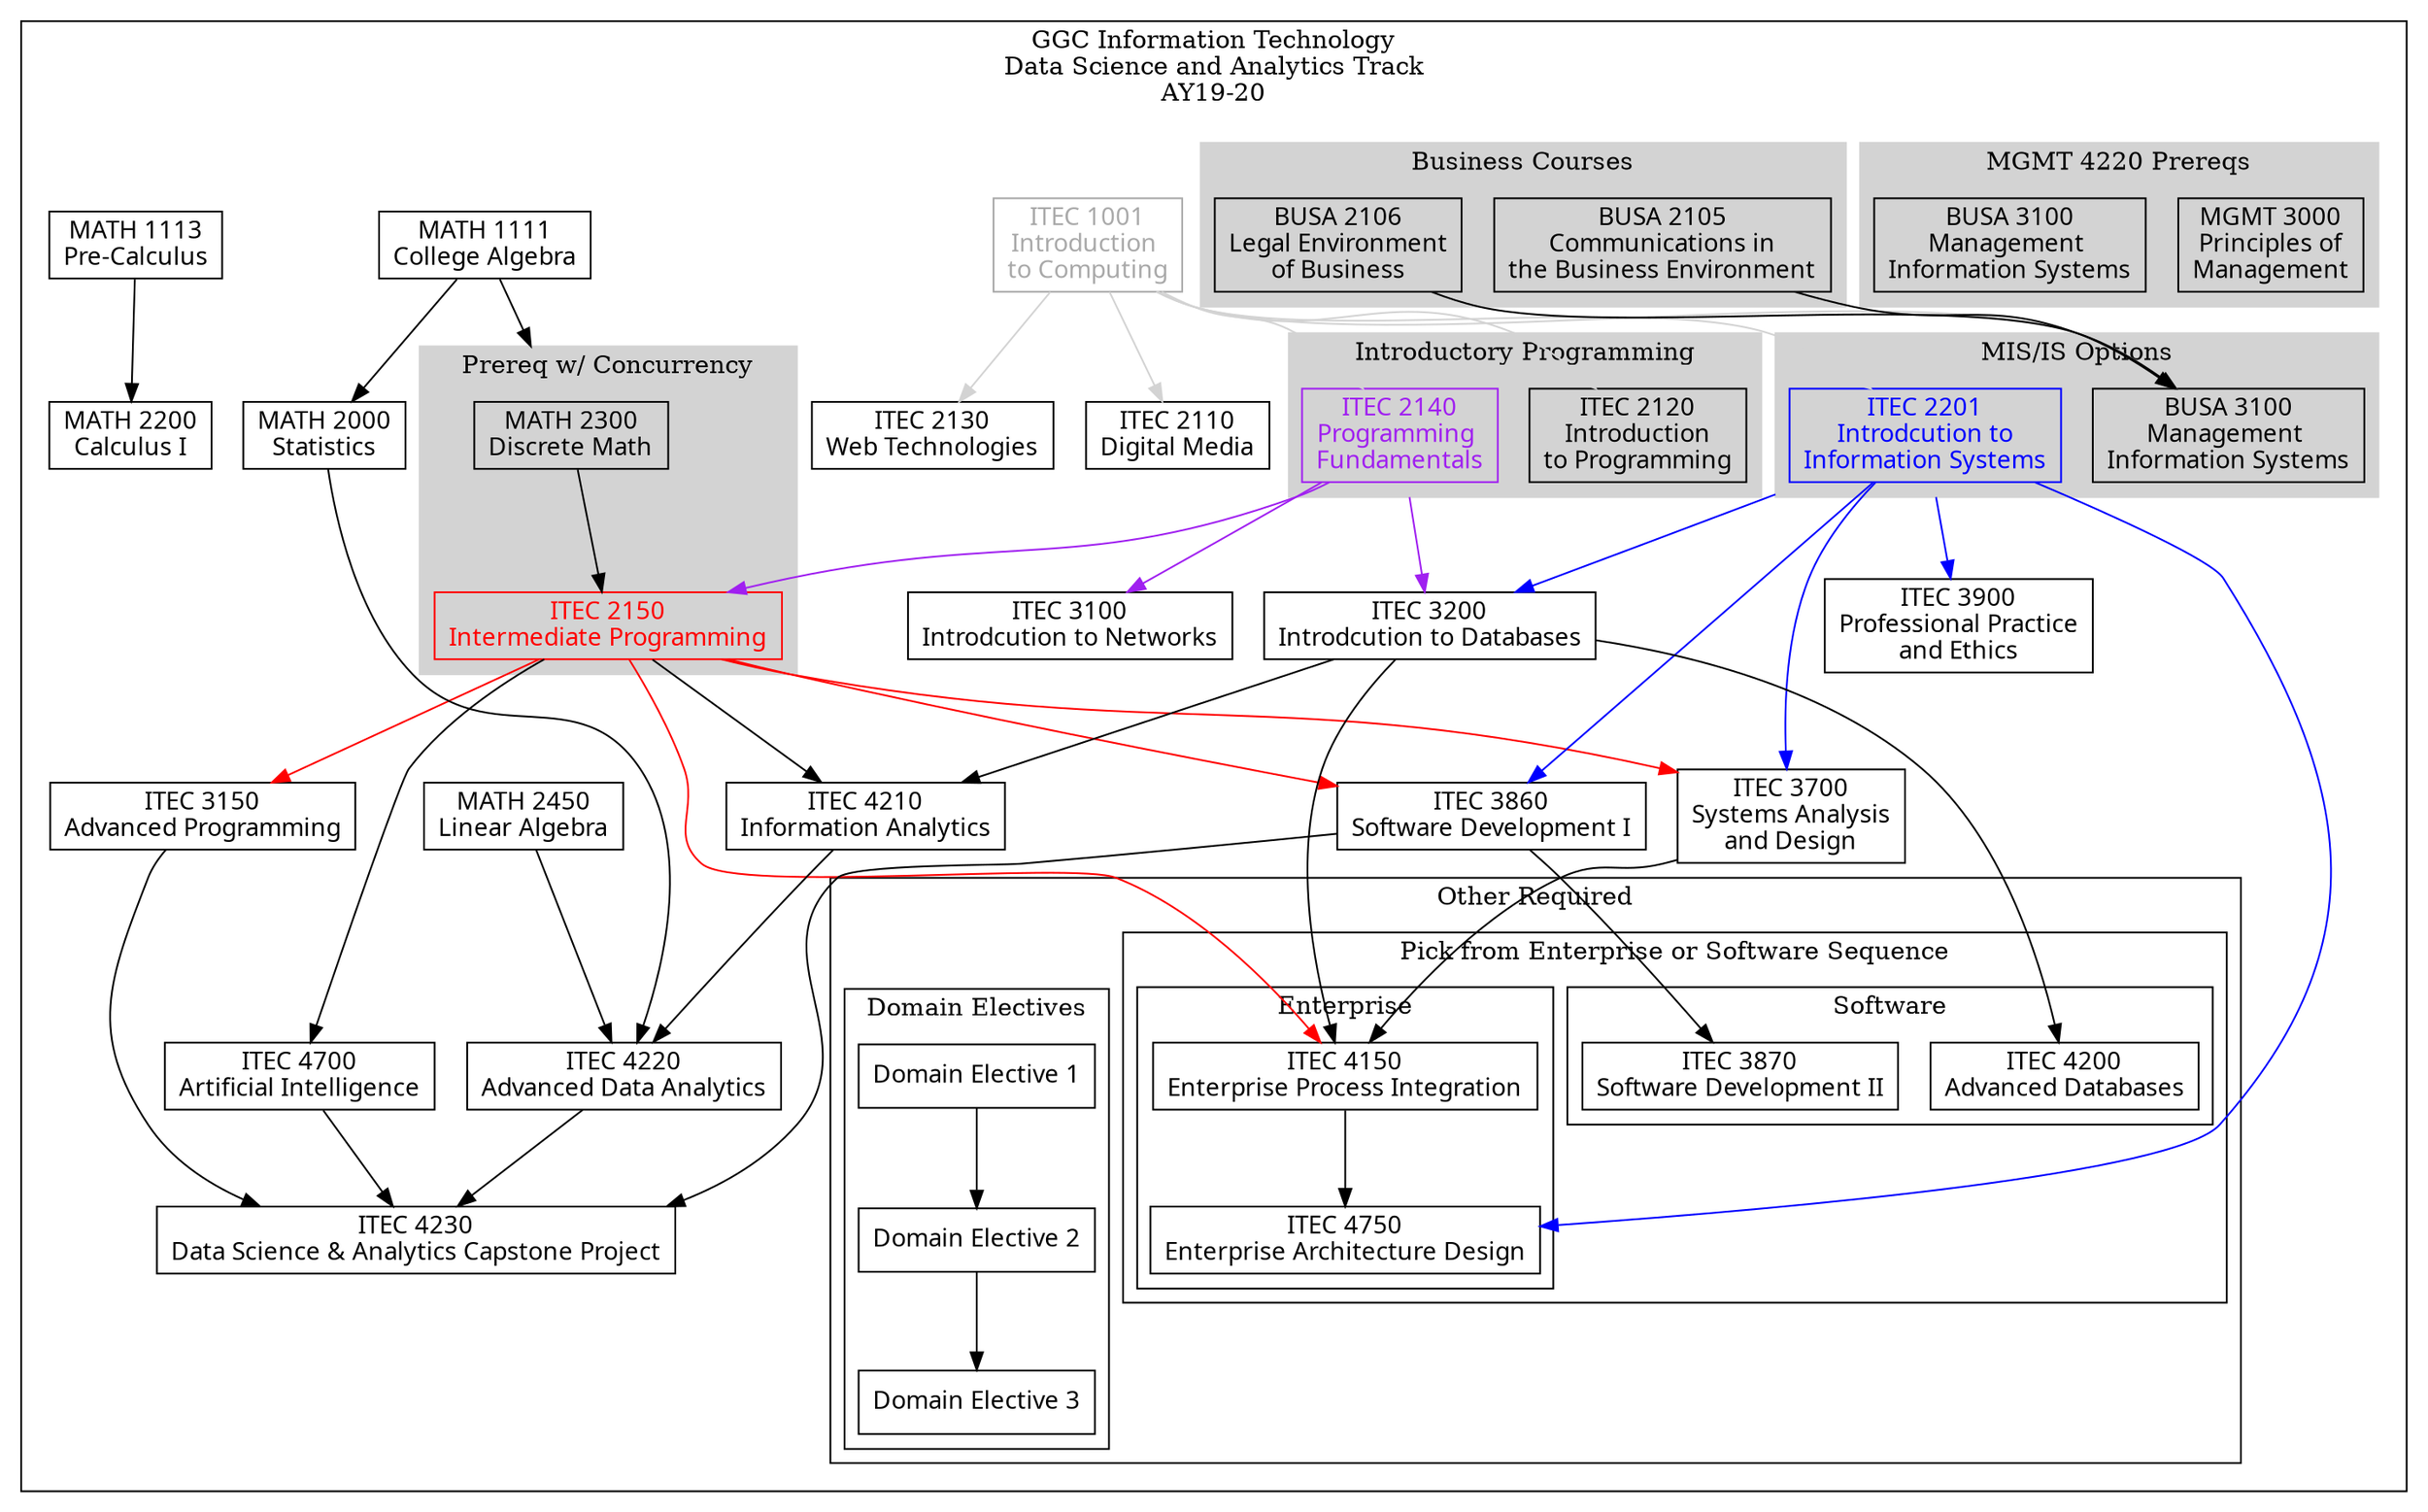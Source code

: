 digraph G {

    node [shape = record, fontname="Sans serif" fontsize="14"];
    compound = true //  needed to link clusters and nodes
    splines = true
    ranksep=0.75

     // All
    itec1001[label = "ITEC 1001\nIntroduction \nto Computing" color=darkgray fontcolor=darkgray]
    itec2110[label = "ITEC 2110\nDigital Media"]
    itec2120[label = "ITEC 2120\nIntroduction\nto Programming"]
    itec2130[label = "ITEC 2130\nWeb Technologies"]
    itec2140[label = "ITEC 2140\nProgramming \nFundamentals" color=purple fontcolor=purple]
    itec2150[label = "ITEC 2150\nIntermediate Programming" color=red fontcolor=red]
    itec2201[label = "ITEC 2201\nIntrodcution to\nInformation Systems" color=blue fontcolor=blue]
    itec3100[label = "ITEC 3100\nIntrodcution to Networks"]
    itec3200[label = "ITEC 3200\nIntrodcution to Databases"]
    itec3900[label = "ITEC 3900\nProfessional Practice\nand Ethics"]
    busa2105[label = "BUSA 2105\nCommunications in\nthe Business Environment"]
    busa2106[label = "BUSA 2106\nLegal Environment\nof Business"]
    busa3100[label = "BUSA 3100\nManagement \nInformation Systems"]
    math1113[label = "MATH 1113\nPre-Calculus"]
    math2300[label = "MATH 2300\nDiscrete Math"]
    math2000[label = "MATH 2000\nStatistics"]
    math2200[label = "MATH 2200\nCalculus I"]
    mgmt3000[label = "MGMT 3000\nPrinciples of\nManagement"]

    // Data Science and Analytics
    itec3150[label = "ITEC 3150\nAdvanced Programming"]
    itec3700[label = "ITEC 3700\nSystems Analysis\nand Design"]
    itec3860[label = "ITEC 3860\nSoftware Development I"]
    itec3870[label = "ITEC 3870\nSoftware Development II"]
    itec4150[label = "ITEC 4150\nEnterprise Process Integration"]
    itec4200[label = "ITEC 4200\nAdvanced Databases"]
    itec4210[label = "ITEC 4210\nInformation Analytics"]
    itec4220[label = "ITEC 4220\nAdvanced Data Analytics"]
    itec4230[label = "ITEC 4230\nData Science & Analytics Capstone Project"]
    itec4750[label = "ITEC 4750\nEnterprise Architecture Design"]
    itec4700[label = "ITEC 4700\nArtificial Intelligence"]
    busb3100[label = "BUSA 3100\nManagement \nInformation Systems"] //  a hack, a copy for DSA 
    domain1[label = "Domain Elective 1"]
    domain2[label = "Domain Elective 2"]
    domain3[label = "Domain Elective 3"]
    math1111[label = "MATH 1111\nCollege Algebra"]
    math2450[label = "MATH 2450\nLinear Algebra"]


    subgraph clusterdsa {
        label="GGC Information Technology\nData Science and Analytics Track\nAY19-20"

        subgraph clusterrequired {
            label=""
            node [style=filled];
            style=filled;

            color="#FFFFFF";

            itec1001 -> itec2110 [color=lightgray]

            itec1001 -> itec2120 [color=lightgray]
            itec1001 -> itec2130 [color=lightgray]
            itec1001 -> itec2201 [color=lightgray]
            itec1001 -> busa3100 [color=lightgray]
            itec2140 -> itec2150 [color=purple]
            itec2140 -> itec3100 [color=purple]
            itec2201 -> itec3200 [ltail=cluster22013100 color=blue]
            itec2140 -> itec3200 [ltail=cluster21202140 color=purple]

            itec2150 -> itec4150 [color=red]
            itec3200 -> itec4150
            itec3700 -> itec4150
            itec2201 -> itec4750 [color=blue]
            itec4150 -> itec4750
            
            busa2106 -> busa3100
            busa2105 -> busa3100
            itec1001 -> itec2140 [color=lightgray]
            itec2150 -> itec3150 [lltail=clusterdiscrete color=red]

            itec2150 -> itec3700 [lltail=clusterdiscrete color=red]
            itec2201 -> itec3700 [color=blue]

            itec2150 -> itec3860 [color=red]
            itec2201 -> itec3860 [color=blue]
            itec3860 -> itec3870
            itec2201 -> itec3900 [ltail=cluster22013100 color=blue]
            itec2150 -> itec4210
            itec3200 -> itec4210
            itec4210 -> itec4220
            math2000 -> itec4220
            math2450 -> itec4220
            itec3860 -> itec4230
            itec4220 -> itec4230
            itec3150 -> itec4230
            itec4700 -> itec4230
            itec2150 -> itec4700


            math1113 -> math2200
            math1111 -> math2000
            math1111 -> math2300 [lhead=clusterdiscrete]
           
            itec3200 -> itec4200

            subgraph cluster21202140 {
                label = "Introductory Programming";
                color=lightgrey;
                itec2120
                itec2140
            }
            subgraph cluster30003100 {
                label = "MGMT 4220 Prereqs";
                color=lightgrey;
                busb3100
                mgmt3000
                
            }
            subgraph cluster22013100 {
                label = "MIS/IS Options";
                color=lightgrey;
                busa3100
                itec2201
            }
            subgraph cluster21052106 {
                label = "Business Courses"
                color=lightgrey;
                busa2105
                busa2106
            }
            
            subgraph clusterdiscrete {
                label = "Prereq w/ Concurrency";
                node [style=filled];
                style=filled;
                color=lightgrey;
                math2300 -> itec2150
            }

            subgraph clusterotherrequired {
                label = "Other Required"
                node [style=filled];
                style=filled;
                graph[style=solid]
                color=black;


                subgraph clusteritecoptions {
                    label = "Pick from Enterprise or Software Sequence"
                    node [style=filled];
                    style=filled;
                    graph[style=solid]
                    color=black;

                    subgraph clusteritecopt1 {
                        label = "Enterprise";
                        itec4150
                        itec4750
                    }

                    subgraph clusteritecopt2 {
                        label = "Software";
                        itec3870
                        itec4200
                    }
                }

                subgraph clusterdomain {
                    label = "Domain Electives";
                    domain1 -> domain2 -> domain3
                }               
            }
        }    
    }
}
